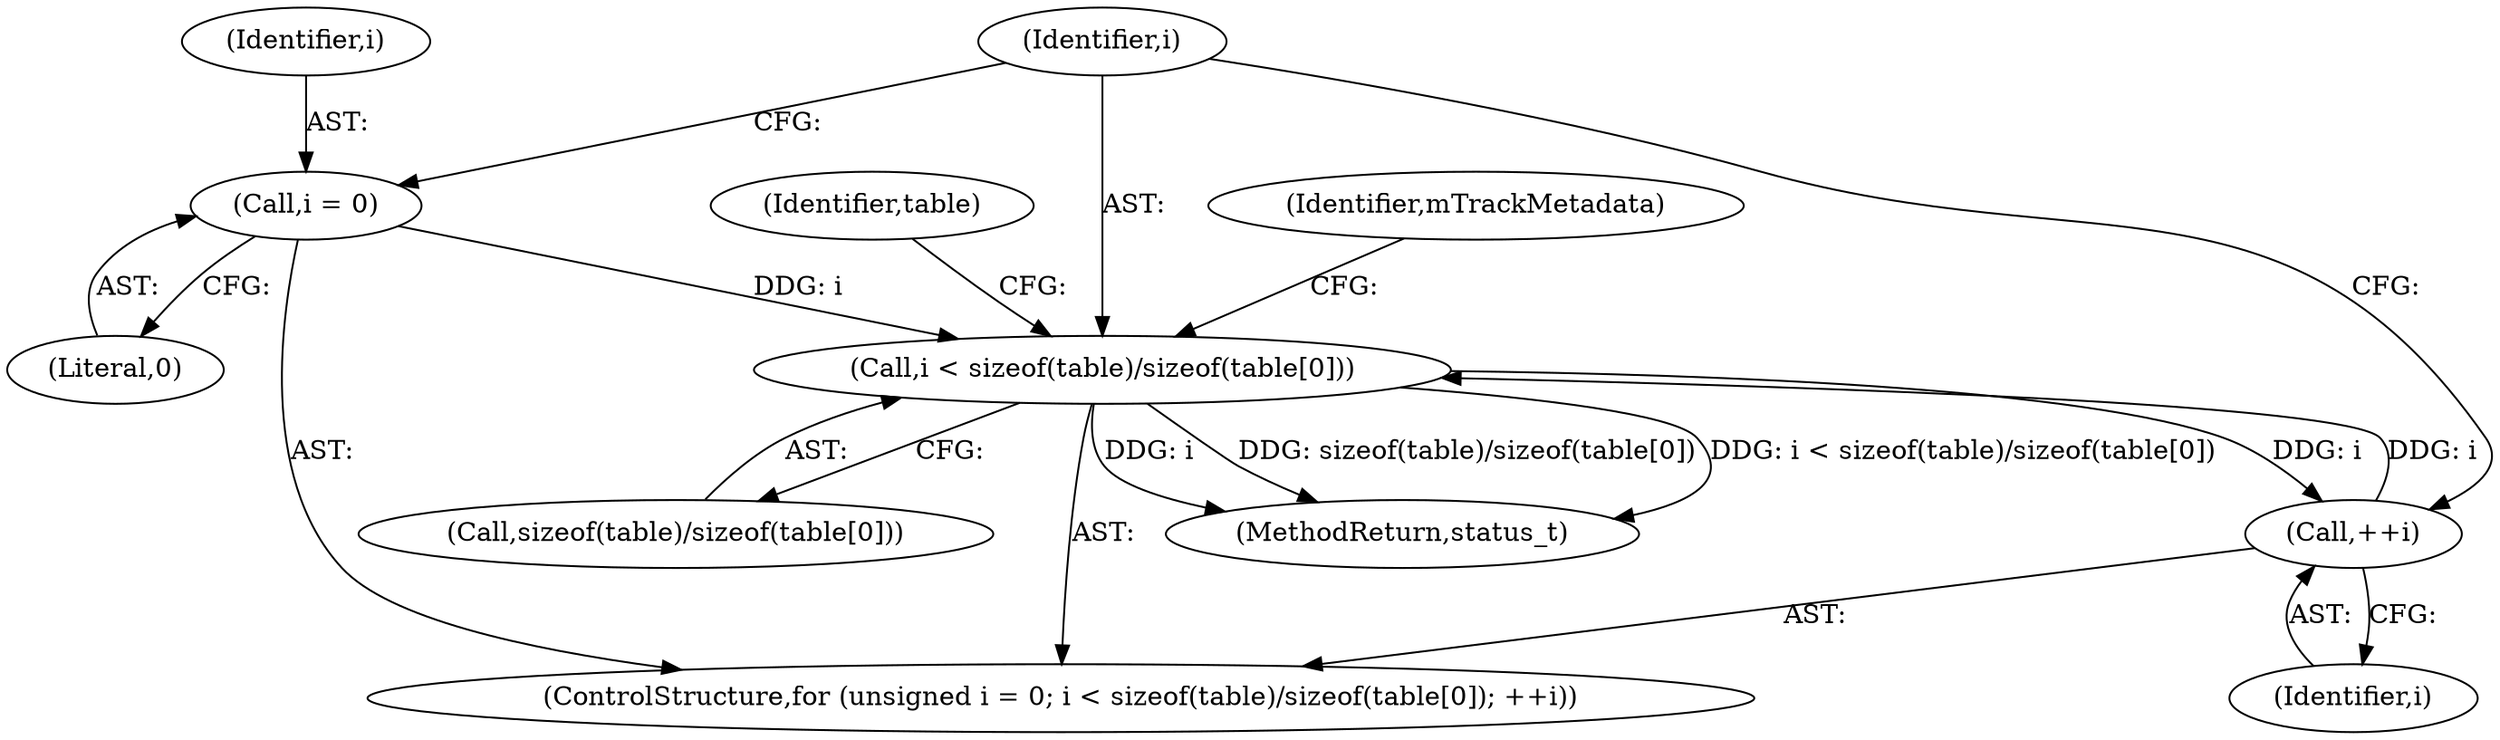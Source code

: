 digraph "0_Android_acc192347665943ca674acf117e4f74a88436922_10@API" {
"1000230" [label="(Call,i < sizeof(table)/sizeof(table[0]))"];
"1000239" [label="(Call,++i)"];
"1000230" [label="(Call,i < sizeof(table)/sizeof(table[0]))"];
"1000227" [label="(Call,i = 0)"];
"1000269" [label="(Identifier,mTrackMetadata)"];
"1000229" [label="(Literal,0)"];
"1000239" [label="(Call,++i)"];
"1000240" [label="(Identifier,i)"];
"1000228" [label="(Identifier,i)"];
"1000227" [label="(Call,i = 0)"];
"1000232" [label="(Call,sizeof(table)/sizeof(table[0]))"];
"1000230" [label="(Call,i < sizeof(table)/sizeof(table[0]))"];
"1000247" [label="(Identifier,table)"];
"1000231" [label="(Identifier,i)"];
"1000225" [label="(ControlStructure,for (unsigned i = 0; i < sizeof(table)/sizeof(table[0]); ++i))"];
"1000300" [label="(MethodReturn,status_t)"];
"1000230" -> "1000225"  [label="AST: "];
"1000230" -> "1000232"  [label="CFG: "];
"1000231" -> "1000230"  [label="AST: "];
"1000232" -> "1000230"  [label="AST: "];
"1000247" -> "1000230"  [label="CFG: "];
"1000269" -> "1000230"  [label="CFG: "];
"1000230" -> "1000300"  [label="DDG: i"];
"1000230" -> "1000300"  [label="DDG: sizeof(table)/sizeof(table[0])"];
"1000230" -> "1000300"  [label="DDG: i < sizeof(table)/sizeof(table[0])"];
"1000239" -> "1000230"  [label="DDG: i"];
"1000227" -> "1000230"  [label="DDG: i"];
"1000230" -> "1000239"  [label="DDG: i"];
"1000239" -> "1000225"  [label="AST: "];
"1000239" -> "1000240"  [label="CFG: "];
"1000240" -> "1000239"  [label="AST: "];
"1000231" -> "1000239"  [label="CFG: "];
"1000227" -> "1000225"  [label="AST: "];
"1000227" -> "1000229"  [label="CFG: "];
"1000228" -> "1000227"  [label="AST: "];
"1000229" -> "1000227"  [label="AST: "];
"1000231" -> "1000227"  [label="CFG: "];
}
